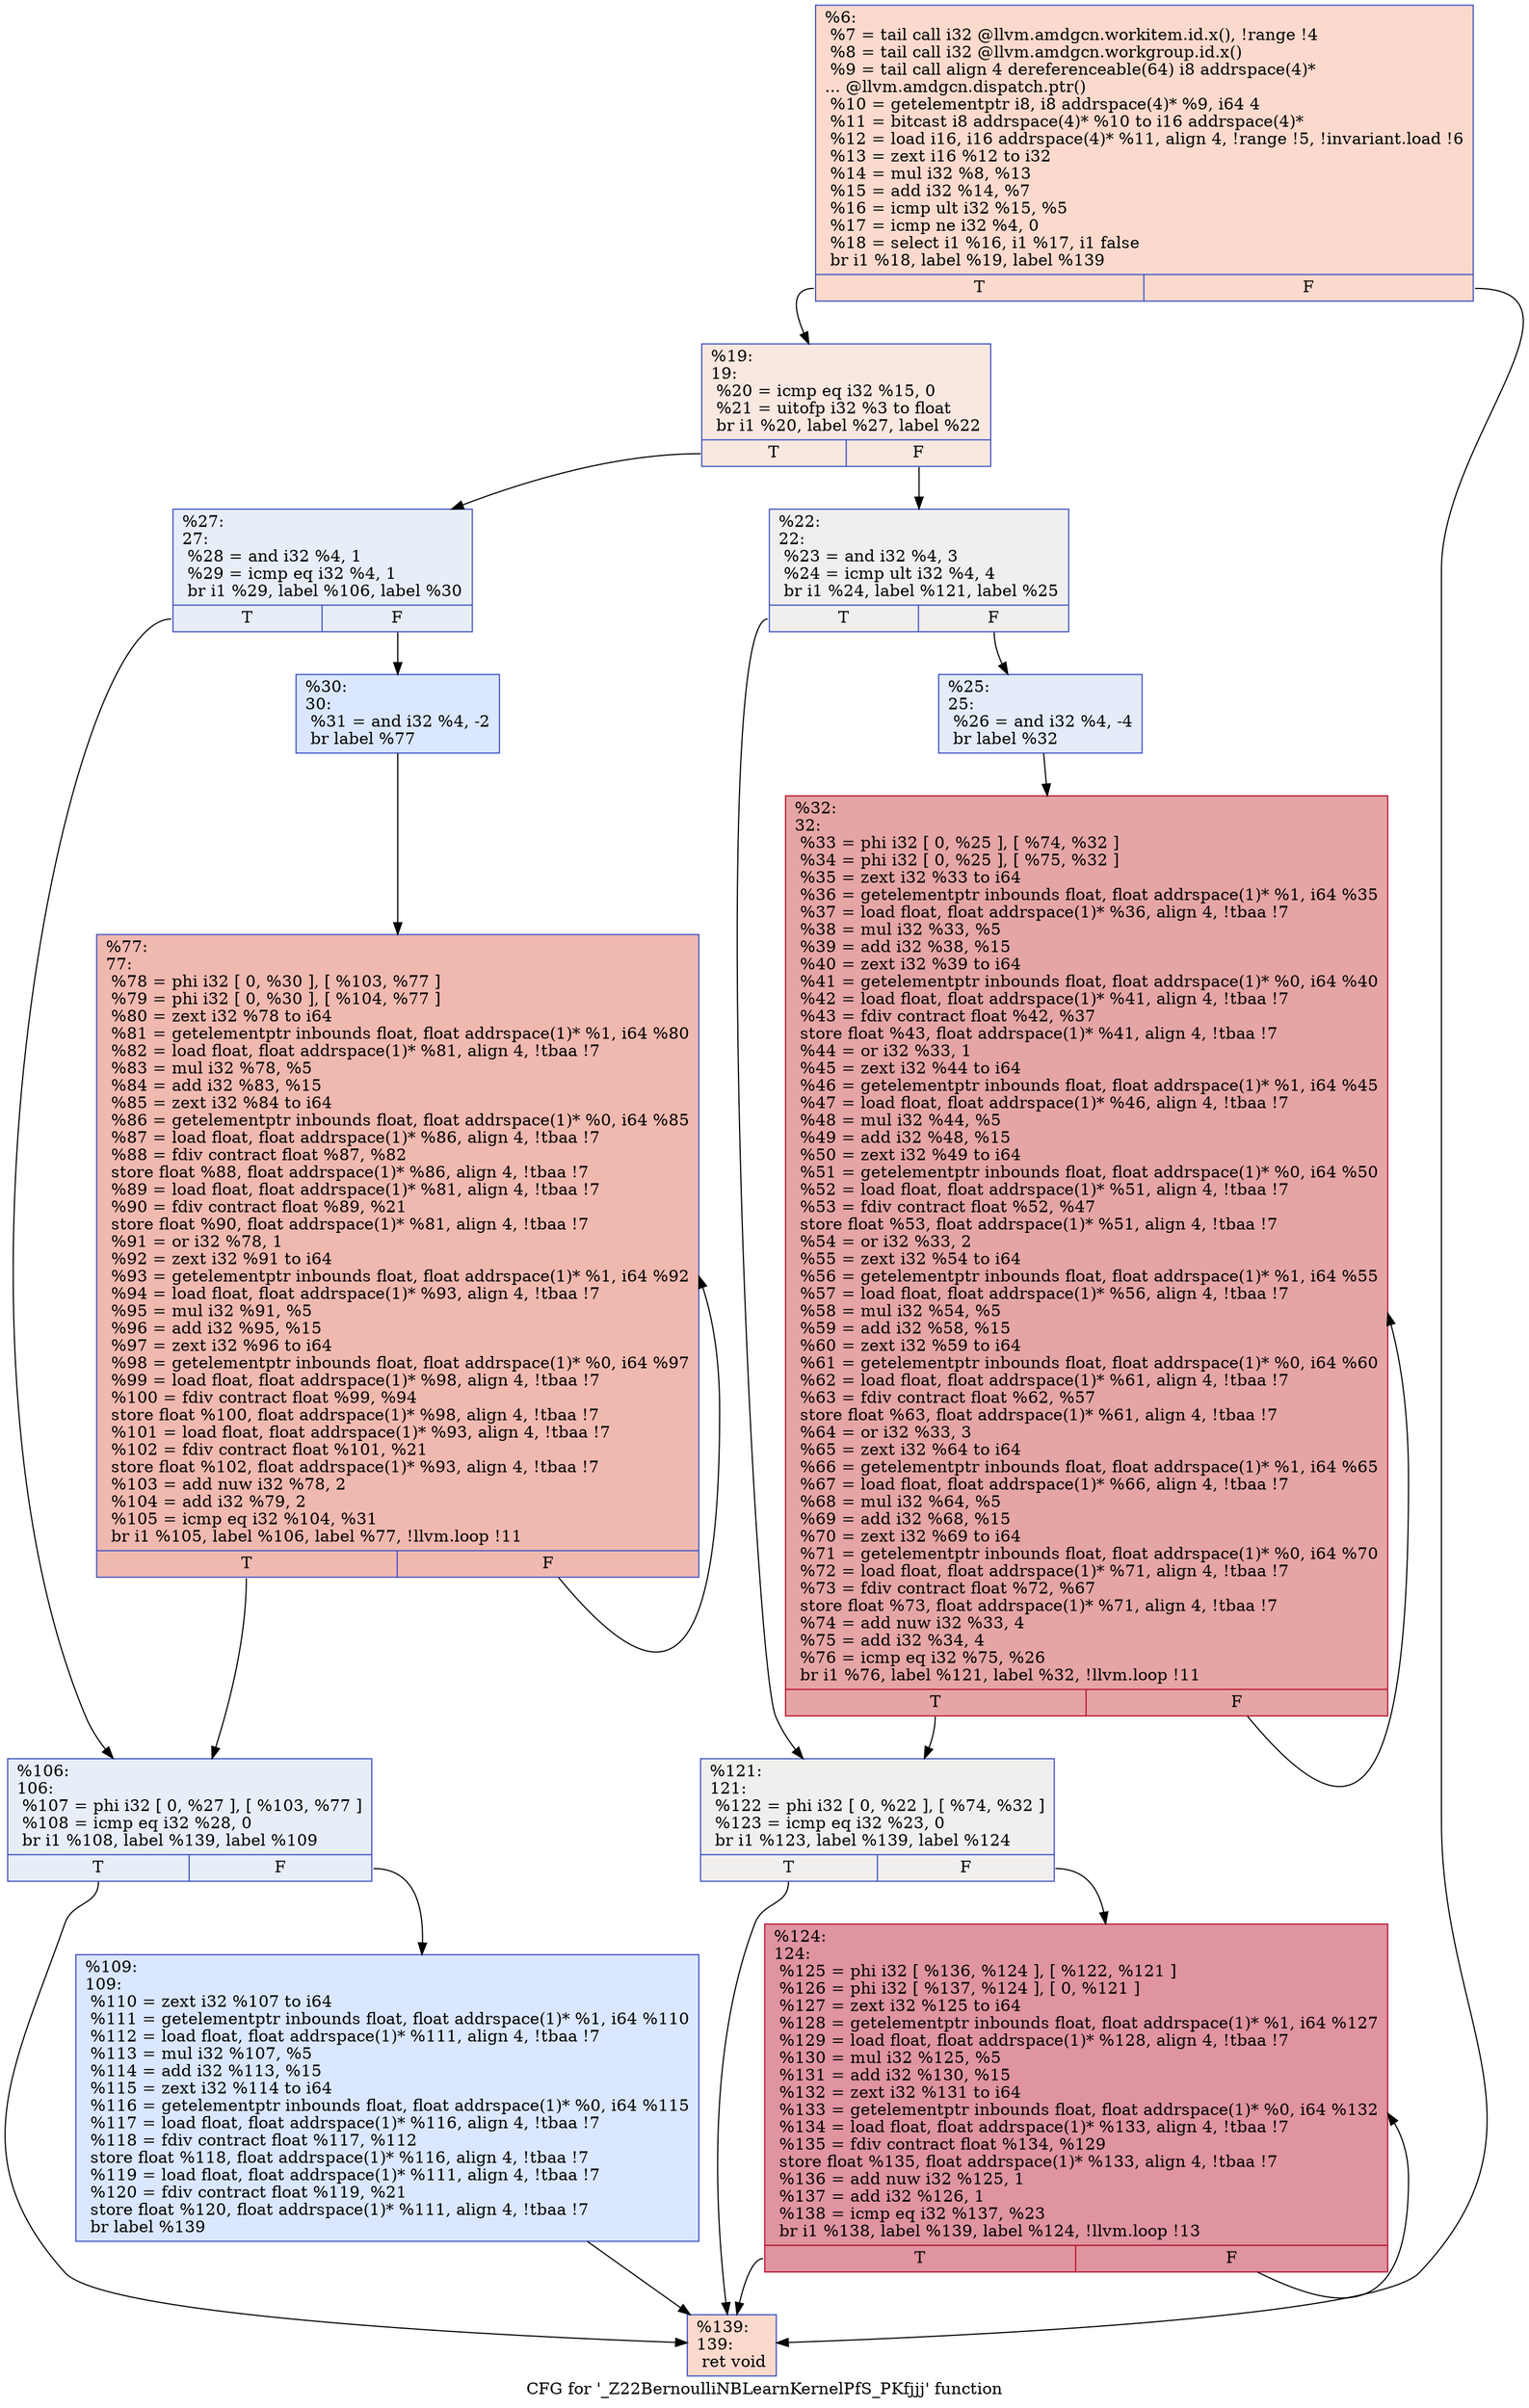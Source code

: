 digraph "CFG for '_Z22BernoulliNBLearnKernelPfS_PKfjjj' function" {
	label="CFG for '_Z22BernoulliNBLearnKernelPfS_PKfjjj' function";

	Node0x54738e0 [shape=record,color="#3d50c3ff", style=filled, fillcolor="#f7ac8e70",label="{%6:\l  %7 = tail call i32 @llvm.amdgcn.workitem.id.x(), !range !4\l  %8 = tail call i32 @llvm.amdgcn.workgroup.id.x()\l  %9 = tail call align 4 dereferenceable(64) i8 addrspace(4)*\l... @llvm.amdgcn.dispatch.ptr()\l  %10 = getelementptr i8, i8 addrspace(4)* %9, i64 4\l  %11 = bitcast i8 addrspace(4)* %10 to i16 addrspace(4)*\l  %12 = load i16, i16 addrspace(4)* %11, align 4, !range !5, !invariant.load !6\l  %13 = zext i16 %12 to i32\l  %14 = mul i32 %8, %13\l  %15 = add i32 %14, %7\l  %16 = icmp ult i32 %15, %5\l  %17 = icmp ne i32 %4, 0\l  %18 = select i1 %16, i1 %17, i1 false\l  br i1 %18, label %19, label %139\l|{<s0>T|<s1>F}}"];
	Node0x54738e0:s0 -> Node0x54759c0;
	Node0x54738e0:s1 -> Node0x5475a50;
	Node0x54759c0 [shape=record,color="#3d50c3ff", style=filled, fillcolor="#f1ccb870",label="{%19:\l19:                                               \l  %20 = icmp eq i32 %15, 0\l  %21 = uitofp i32 %3 to float\l  br i1 %20, label %27, label %22\l|{<s0>T|<s1>F}}"];
	Node0x54759c0:s0 -> Node0x5475c90;
	Node0x54759c0:s1 -> Node0x5475ce0;
	Node0x5475ce0 [shape=record,color="#3d50c3ff", style=filled, fillcolor="#e0dbd870",label="{%22:\l22:                                               \l  %23 = and i32 %4, 3\l  %24 = icmp ult i32 %4, 4\l  br i1 %24, label %121, label %25\l|{<s0>T|<s1>F}}"];
	Node0x5475ce0:s0 -> Node0x5475fa0;
	Node0x5475ce0:s1 -> Node0x5475ff0;
	Node0x5475ff0 [shape=record,color="#3d50c3ff", style=filled, fillcolor="#c1d4f470",label="{%25:\l25:                                               \l  %26 = and i32 %4, -4\l  br label %32\l}"];
	Node0x5475ff0 -> Node0x54761f0;
	Node0x5475c90 [shape=record,color="#3d50c3ff", style=filled, fillcolor="#cbd8ee70",label="{%27:\l27:                                               \l  %28 = and i32 %4, 1\l  %29 = icmp eq i32 %4, 1\l  br i1 %29, label %106, label %30\l|{<s0>T|<s1>F}}"];
	Node0x5475c90:s0 -> Node0x5476400;
	Node0x5475c90:s1 -> Node0x5476450;
	Node0x5476450 [shape=record,color="#3d50c3ff", style=filled, fillcolor="#abc8fd70",label="{%30:\l30:                                               \l  %31 = and i32 %4, -2\l  br label %77\l}"];
	Node0x5476450 -> Node0x5476650;
	Node0x54761f0 [shape=record,color="#b70d28ff", style=filled, fillcolor="#c5333470",label="{%32:\l32:                                               \l  %33 = phi i32 [ 0, %25 ], [ %74, %32 ]\l  %34 = phi i32 [ 0, %25 ], [ %75, %32 ]\l  %35 = zext i32 %33 to i64\l  %36 = getelementptr inbounds float, float addrspace(1)* %1, i64 %35\l  %37 = load float, float addrspace(1)* %36, align 4, !tbaa !7\l  %38 = mul i32 %33, %5\l  %39 = add i32 %38, %15\l  %40 = zext i32 %39 to i64\l  %41 = getelementptr inbounds float, float addrspace(1)* %0, i64 %40\l  %42 = load float, float addrspace(1)* %41, align 4, !tbaa !7\l  %43 = fdiv contract float %42, %37\l  store float %43, float addrspace(1)* %41, align 4, !tbaa !7\l  %44 = or i32 %33, 1\l  %45 = zext i32 %44 to i64\l  %46 = getelementptr inbounds float, float addrspace(1)* %1, i64 %45\l  %47 = load float, float addrspace(1)* %46, align 4, !tbaa !7\l  %48 = mul i32 %44, %5\l  %49 = add i32 %48, %15\l  %50 = zext i32 %49 to i64\l  %51 = getelementptr inbounds float, float addrspace(1)* %0, i64 %50\l  %52 = load float, float addrspace(1)* %51, align 4, !tbaa !7\l  %53 = fdiv contract float %52, %47\l  store float %53, float addrspace(1)* %51, align 4, !tbaa !7\l  %54 = or i32 %33, 2\l  %55 = zext i32 %54 to i64\l  %56 = getelementptr inbounds float, float addrspace(1)* %1, i64 %55\l  %57 = load float, float addrspace(1)* %56, align 4, !tbaa !7\l  %58 = mul i32 %54, %5\l  %59 = add i32 %58, %15\l  %60 = zext i32 %59 to i64\l  %61 = getelementptr inbounds float, float addrspace(1)* %0, i64 %60\l  %62 = load float, float addrspace(1)* %61, align 4, !tbaa !7\l  %63 = fdiv contract float %62, %57\l  store float %63, float addrspace(1)* %61, align 4, !tbaa !7\l  %64 = or i32 %33, 3\l  %65 = zext i32 %64 to i64\l  %66 = getelementptr inbounds float, float addrspace(1)* %1, i64 %65\l  %67 = load float, float addrspace(1)* %66, align 4, !tbaa !7\l  %68 = mul i32 %64, %5\l  %69 = add i32 %68, %15\l  %70 = zext i32 %69 to i64\l  %71 = getelementptr inbounds float, float addrspace(1)* %0, i64 %70\l  %72 = load float, float addrspace(1)* %71, align 4, !tbaa !7\l  %73 = fdiv contract float %72, %67\l  store float %73, float addrspace(1)* %71, align 4, !tbaa !7\l  %74 = add nuw i32 %33, 4\l  %75 = add i32 %34, 4\l  %76 = icmp eq i32 %75, %26\l  br i1 %76, label %121, label %32, !llvm.loop !11\l|{<s0>T|<s1>F}}"];
	Node0x54761f0:s0 -> Node0x5475fa0;
	Node0x54761f0:s1 -> Node0x54761f0;
	Node0x5476650 [shape=record,color="#3d50c3ff", style=filled, fillcolor="#de614d70",label="{%77:\l77:                                               \l  %78 = phi i32 [ 0, %30 ], [ %103, %77 ]\l  %79 = phi i32 [ 0, %30 ], [ %104, %77 ]\l  %80 = zext i32 %78 to i64\l  %81 = getelementptr inbounds float, float addrspace(1)* %1, i64 %80\l  %82 = load float, float addrspace(1)* %81, align 4, !tbaa !7\l  %83 = mul i32 %78, %5\l  %84 = add i32 %83, %15\l  %85 = zext i32 %84 to i64\l  %86 = getelementptr inbounds float, float addrspace(1)* %0, i64 %85\l  %87 = load float, float addrspace(1)* %86, align 4, !tbaa !7\l  %88 = fdiv contract float %87, %82\l  store float %88, float addrspace(1)* %86, align 4, !tbaa !7\l  %89 = load float, float addrspace(1)* %81, align 4, !tbaa !7\l  %90 = fdiv contract float %89, %21\l  store float %90, float addrspace(1)* %81, align 4, !tbaa !7\l  %91 = or i32 %78, 1\l  %92 = zext i32 %91 to i64\l  %93 = getelementptr inbounds float, float addrspace(1)* %1, i64 %92\l  %94 = load float, float addrspace(1)* %93, align 4, !tbaa !7\l  %95 = mul i32 %91, %5\l  %96 = add i32 %95, %15\l  %97 = zext i32 %96 to i64\l  %98 = getelementptr inbounds float, float addrspace(1)* %0, i64 %97\l  %99 = load float, float addrspace(1)* %98, align 4, !tbaa !7\l  %100 = fdiv contract float %99, %94\l  store float %100, float addrspace(1)* %98, align 4, !tbaa !7\l  %101 = load float, float addrspace(1)* %93, align 4, !tbaa !7\l  %102 = fdiv contract float %101, %21\l  store float %102, float addrspace(1)* %93, align 4, !tbaa !7\l  %103 = add nuw i32 %78, 2\l  %104 = add i32 %79, 2\l  %105 = icmp eq i32 %104, %31\l  br i1 %105, label %106, label %77, !llvm.loop !11\l|{<s0>T|<s1>F}}"];
	Node0x5476650:s0 -> Node0x5476400;
	Node0x5476650:s1 -> Node0x5476650;
	Node0x5476400 [shape=record,color="#3d50c3ff", style=filled, fillcolor="#cbd8ee70",label="{%106:\l106:                                              \l  %107 = phi i32 [ 0, %27 ], [ %103, %77 ]\l  %108 = icmp eq i32 %28, 0\l  br i1 %108, label %139, label %109\l|{<s0>T|<s1>F}}"];
	Node0x5476400:s0 -> Node0x5475a50;
	Node0x5476400:s1 -> Node0x547a710;
	Node0x547a710 [shape=record,color="#3d50c3ff", style=filled, fillcolor="#abc8fd70",label="{%109:\l109:                                              \l  %110 = zext i32 %107 to i64\l  %111 = getelementptr inbounds float, float addrspace(1)* %1, i64 %110\l  %112 = load float, float addrspace(1)* %111, align 4, !tbaa !7\l  %113 = mul i32 %107, %5\l  %114 = add i32 %113, %15\l  %115 = zext i32 %114 to i64\l  %116 = getelementptr inbounds float, float addrspace(1)* %0, i64 %115\l  %117 = load float, float addrspace(1)* %116, align 4, !tbaa !7\l  %118 = fdiv contract float %117, %112\l  store float %118, float addrspace(1)* %116, align 4, !tbaa !7\l  %119 = load float, float addrspace(1)* %111, align 4, !tbaa !7\l  %120 = fdiv contract float %119, %21\l  store float %120, float addrspace(1)* %111, align 4, !tbaa !7\l  br label %139\l}"];
	Node0x547a710 -> Node0x5475a50;
	Node0x5475fa0 [shape=record,color="#3d50c3ff", style=filled, fillcolor="#e0dbd870",label="{%121:\l121:                                              \l  %122 = phi i32 [ 0, %22 ], [ %74, %32 ]\l  %123 = icmp eq i32 %23, 0\l  br i1 %123, label %139, label %124\l|{<s0>T|<s1>F}}"];
	Node0x5475fa0:s0 -> Node0x5475a50;
	Node0x5475fa0:s1 -> Node0x547b090;
	Node0x547b090 [shape=record,color="#b70d28ff", style=filled, fillcolor="#b70d2870",label="{%124:\l124:                                              \l  %125 = phi i32 [ %136, %124 ], [ %122, %121 ]\l  %126 = phi i32 [ %137, %124 ], [ 0, %121 ]\l  %127 = zext i32 %125 to i64\l  %128 = getelementptr inbounds float, float addrspace(1)* %1, i64 %127\l  %129 = load float, float addrspace(1)* %128, align 4, !tbaa !7\l  %130 = mul i32 %125, %5\l  %131 = add i32 %130, %15\l  %132 = zext i32 %131 to i64\l  %133 = getelementptr inbounds float, float addrspace(1)* %0, i64 %132\l  %134 = load float, float addrspace(1)* %133, align 4, !tbaa !7\l  %135 = fdiv contract float %134, %129\l  store float %135, float addrspace(1)* %133, align 4, !tbaa !7\l  %136 = add nuw i32 %125, 1\l  %137 = add i32 %126, 1\l  %138 = icmp eq i32 %137, %23\l  br i1 %138, label %139, label %124, !llvm.loop !13\l|{<s0>T|<s1>F}}"];
	Node0x547b090:s0 -> Node0x5475a50;
	Node0x547b090:s1 -> Node0x547b090;
	Node0x5475a50 [shape=record,color="#3d50c3ff", style=filled, fillcolor="#f7ac8e70",label="{%139:\l139:                                              \l  ret void\l}"];
}
